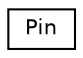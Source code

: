 digraph "Graphical Class Hierarchy"
{
 // LATEX_PDF_SIZE
  edge [fontname="Helvetica",fontsize="10",labelfontname="Helvetica",labelfontsize="10"];
  node [fontname="Helvetica",fontsize="10",shape=record];
  rankdir="LR";
  Node0 [label="Pin",height=0.2,width=0.4,color="black", fillcolor="white", style="filled",URL="$classPin.html",tooltip=" "];
}
